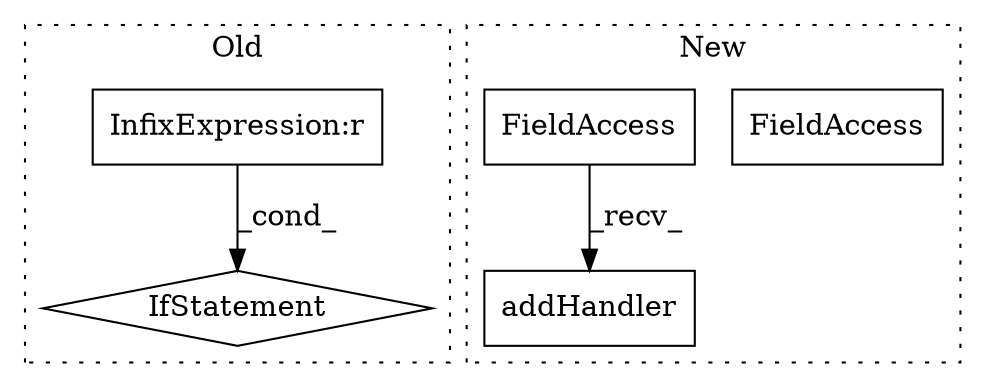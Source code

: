 digraph G {
subgraph cluster0 {
1 [label="IfStatement" a="25" s="17668,17694" l="4,2" shape="diamond"];
3 [label="InfixExpression:r" a="27" s="17680" l="4" shape="box"];
label = "Old";
style="dotted";
}
subgraph cluster1 {
2 [label="addHandler" a="32" s="561,605" l="11,1" shape="box"];
4 [label="FieldAccess" a="22" s="554" l="6" shape="box"];
5 [label="FieldAccess" a="22" s="554" l="6" shape="box"];
label = "New";
style="dotted";
}
3 -> 1 [label="_cond_"];
5 -> 2 [label="_recv_"];
}